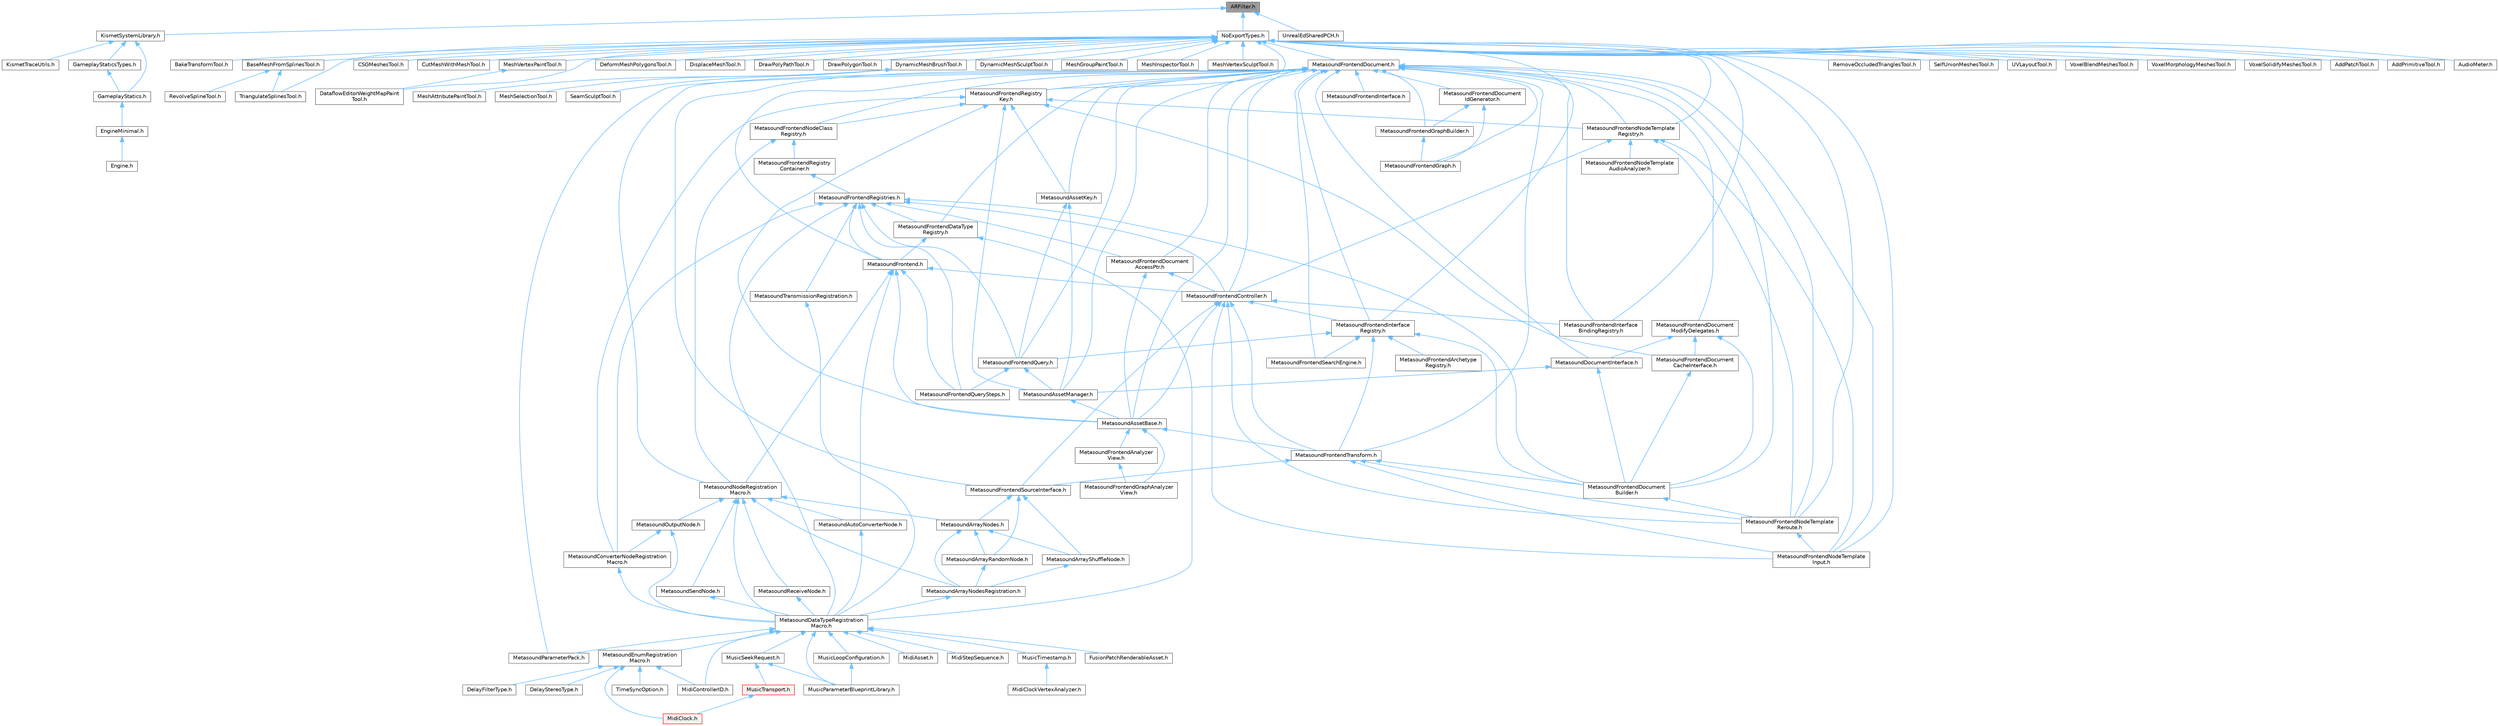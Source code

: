 digraph "ARFilter.h"
{
 // INTERACTIVE_SVG=YES
 // LATEX_PDF_SIZE
  bgcolor="transparent";
  edge [fontname=Helvetica,fontsize=10,labelfontname=Helvetica,labelfontsize=10];
  node [fontname=Helvetica,fontsize=10,shape=box,height=0.2,width=0.4];
  Node1 [id="Node000001",label="ARFilter.h",height=0.2,width=0.4,color="gray40", fillcolor="grey60", style="filled", fontcolor="black",tooltip=" "];
  Node1 -> Node2 [id="edge1_Node000001_Node000002",dir="back",color="steelblue1",style="solid",tooltip=" "];
  Node2 [id="Node000002",label="KismetSystemLibrary.h",height=0.2,width=0.4,color="grey40", fillcolor="white", style="filled",URL="$da/d0f/KismetSystemLibrary_8h.html",tooltip=" "];
  Node2 -> Node3 [id="edge2_Node000002_Node000003",dir="back",color="steelblue1",style="solid",tooltip=" "];
  Node3 [id="Node000003",label="GameplayStatics.h",height=0.2,width=0.4,color="grey40", fillcolor="white", style="filled",URL="$d9/dc8/GameplayStatics_8h.html",tooltip=" "];
  Node3 -> Node4 [id="edge3_Node000003_Node000004",dir="back",color="steelblue1",style="solid",tooltip=" "];
  Node4 [id="Node000004",label="EngineMinimal.h",height=0.2,width=0.4,color="grey40", fillcolor="white", style="filled",URL="$d0/d2c/EngineMinimal_8h.html",tooltip=" "];
  Node4 -> Node5 [id="edge4_Node000004_Node000005",dir="back",color="steelblue1",style="solid",tooltip=" "];
  Node5 [id="Node000005",label="Engine.h",height=0.2,width=0.4,color="grey40", fillcolor="white", style="filled",URL="$d1/d34/Public_2Engine_8h.html",tooltip=" "];
  Node2 -> Node6 [id="edge5_Node000002_Node000006",dir="back",color="steelblue1",style="solid",tooltip=" "];
  Node6 [id="Node000006",label="GameplayStaticsTypes.h",height=0.2,width=0.4,color="grey40", fillcolor="white", style="filled",URL="$da/d17/GameplayStaticsTypes_8h.html",tooltip=" "];
  Node6 -> Node3 [id="edge6_Node000006_Node000003",dir="back",color="steelblue1",style="solid",tooltip=" "];
  Node2 -> Node7 [id="edge7_Node000002_Node000007",dir="back",color="steelblue1",style="solid",tooltip=" "];
  Node7 [id="Node000007",label="KismetTraceUtils.h",height=0.2,width=0.4,color="grey40", fillcolor="white", style="filled",URL="$d6/d3a/KismetTraceUtils_8h.html",tooltip=" "];
  Node1 -> Node8 [id="edge8_Node000001_Node000008",dir="back",color="steelblue1",style="solid",tooltip=" "];
  Node8 [id="Node000008",label="NoExportTypes.h",height=0.2,width=0.4,color="grey40", fillcolor="white", style="filled",URL="$d3/d21/NoExportTypes_8h.html",tooltip=" "];
  Node8 -> Node9 [id="edge9_Node000008_Node000009",dir="back",color="steelblue1",style="solid",tooltip=" "];
  Node9 [id="Node000009",label="AddPatchTool.h",height=0.2,width=0.4,color="grey40", fillcolor="white", style="filled",URL="$d5/deb/AddPatchTool_8h.html",tooltip=" "];
  Node8 -> Node10 [id="edge10_Node000008_Node000010",dir="back",color="steelblue1",style="solid",tooltip=" "];
  Node10 [id="Node000010",label="AddPrimitiveTool.h",height=0.2,width=0.4,color="grey40", fillcolor="white", style="filled",URL="$d5/dbf/AddPrimitiveTool_8h.html",tooltip=" "];
  Node8 -> Node11 [id="edge11_Node000008_Node000011",dir="back",color="steelblue1",style="solid",tooltip=" "];
  Node11 [id="Node000011",label="AudioMeter.h",height=0.2,width=0.4,color="grey40", fillcolor="white", style="filled",URL="$de/db0/AudioMeter_8h.html",tooltip=" "];
  Node8 -> Node12 [id="edge12_Node000008_Node000012",dir="back",color="steelblue1",style="solid",tooltip=" "];
  Node12 [id="Node000012",label="BakeTransformTool.h",height=0.2,width=0.4,color="grey40", fillcolor="white", style="filled",URL="$dc/d39/BakeTransformTool_8h.html",tooltip=" "];
  Node8 -> Node13 [id="edge13_Node000008_Node000013",dir="back",color="steelblue1",style="solid",tooltip=" "];
  Node13 [id="Node000013",label="BaseMeshFromSplinesTool.h",height=0.2,width=0.4,color="grey40", fillcolor="white", style="filled",URL="$da/d31/BaseMeshFromSplinesTool_8h.html",tooltip=" "];
  Node13 -> Node14 [id="edge14_Node000013_Node000014",dir="back",color="steelblue1",style="solid",tooltip=" "];
  Node14 [id="Node000014",label="RevolveSplineTool.h",height=0.2,width=0.4,color="grey40", fillcolor="white", style="filled",URL="$d3/d36/RevolveSplineTool_8h.html",tooltip=" "];
  Node13 -> Node15 [id="edge15_Node000013_Node000015",dir="back",color="steelblue1",style="solid",tooltip=" "];
  Node15 [id="Node000015",label="TriangulateSplinesTool.h",height=0.2,width=0.4,color="grey40", fillcolor="white", style="filled",URL="$d9/de6/TriangulateSplinesTool_8h.html",tooltip=" "];
  Node8 -> Node16 [id="edge16_Node000008_Node000016",dir="back",color="steelblue1",style="solid",tooltip=" "];
  Node16 [id="Node000016",label="CSGMeshesTool.h",height=0.2,width=0.4,color="grey40", fillcolor="white", style="filled",URL="$db/dd1/CSGMeshesTool_8h.html",tooltip=" "];
  Node8 -> Node17 [id="edge17_Node000008_Node000017",dir="back",color="steelblue1",style="solid",tooltip=" "];
  Node17 [id="Node000017",label="CutMeshWithMeshTool.h",height=0.2,width=0.4,color="grey40", fillcolor="white", style="filled",URL="$d2/d2c/CutMeshWithMeshTool_8h.html",tooltip=" "];
  Node8 -> Node18 [id="edge18_Node000008_Node000018",dir="back",color="steelblue1",style="solid",tooltip=" "];
  Node18 [id="Node000018",label="DataflowEditorWeightMapPaint\lTool.h",height=0.2,width=0.4,color="grey40", fillcolor="white", style="filled",URL="$db/d46/DataflowEditorWeightMapPaintTool_8h.html",tooltip=" "];
  Node8 -> Node19 [id="edge19_Node000008_Node000019",dir="back",color="steelblue1",style="solid",tooltip=" "];
  Node19 [id="Node000019",label="DeformMeshPolygonsTool.h",height=0.2,width=0.4,color="grey40", fillcolor="white", style="filled",URL="$db/d72/DeformMeshPolygonsTool_8h.html",tooltip=" "];
  Node8 -> Node20 [id="edge20_Node000008_Node000020",dir="back",color="steelblue1",style="solid",tooltip=" "];
  Node20 [id="Node000020",label="DisplaceMeshTool.h",height=0.2,width=0.4,color="grey40", fillcolor="white", style="filled",URL="$da/d28/DisplaceMeshTool_8h.html",tooltip=" "];
  Node8 -> Node21 [id="edge21_Node000008_Node000021",dir="back",color="steelblue1",style="solid",tooltip=" "];
  Node21 [id="Node000021",label="DrawPolyPathTool.h",height=0.2,width=0.4,color="grey40", fillcolor="white", style="filled",URL="$dc/d3e/DrawPolyPathTool_8h.html",tooltip=" "];
  Node8 -> Node22 [id="edge22_Node000008_Node000022",dir="back",color="steelblue1",style="solid",tooltip=" "];
  Node22 [id="Node000022",label="DrawPolygonTool.h",height=0.2,width=0.4,color="grey40", fillcolor="white", style="filled",URL="$d0/d15/DrawPolygonTool_8h.html",tooltip=" "];
  Node8 -> Node23 [id="edge23_Node000008_Node000023",dir="back",color="steelblue1",style="solid",tooltip=" "];
  Node23 [id="Node000023",label="DynamicMeshBrushTool.h",height=0.2,width=0.4,color="grey40", fillcolor="white", style="filled",URL="$da/d04/DynamicMeshBrushTool_8h.html",tooltip=" "];
  Node23 -> Node24 [id="edge24_Node000023_Node000024",dir="back",color="steelblue1",style="solid",tooltip=" "];
  Node24 [id="Node000024",label="MeshAttributePaintTool.h",height=0.2,width=0.4,color="grey40", fillcolor="white", style="filled",URL="$d3/d29/MeshAttributePaintTool_8h.html",tooltip=" "];
  Node23 -> Node25 [id="edge25_Node000023_Node000025",dir="back",color="steelblue1",style="solid",tooltip=" "];
  Node25 [id="Node000025",label="MeshSelectionTool.h",height=0.2,width=0.4,color="grey40", fillcolor="white", style="filled",URL="$d8/d80/MeshSelectionTool_8h.html",tooltip=" "];
  Node23 -> Node26 [id="edge26_Node000023_Node000026",dir="back",color="steelblue1",style="solid",tooltip=" "];
  Node26 [id="Node000026",label="SeamSculptTool.h",height=0.2,width=0.4,color="grey40", fillcolor="white", style="filled",URL="$d1/d31/SeamSculptTool_8h.html",tooltip=" "];
  Node8 -> Node27 [id="edge27_Node000008_Node000027",dir="back",color="steelblue1",style="solid",tooltip=" "];
  Node27 [id="Node000027",label="DynamicMeshSculptTool.h",height=0.2,width=0.4,color="grey40", fillcolor="white", style="filled",URL="$d6/d16/DynamicMeshSculptTool_8h.html",tooltip=" "];
  Node8 -> Node28 [id="edge28_Node000008_Node000028",dir="back",color="steelblue1",style="solid",tooltip=" "];
  Node28 [id="Node000028",label="MeshGroupPaintTool.h",height=0.2,width=0.4,color="grey40", fillcolor="white", style="filled",URL="$dd/d04/MeshGroupPaintTool_8h.html",tooltip=" "];
  Node8 -> Node29 [id="edge29_Node000008_Node000029",dir="back",color="steelblue1",style="solid",tooltip=" "];
  Node29 [id="Node000029",label="MeshInspectorTool.h",height=0.2,width=0.4,color="grey40", fillcolor="white", style="filled",URL="$de/da1/MeshInspectorTool_8h.html",tooltip=" "];
  Node8 -> Node30 [id="edge30_Node000008_Node000030",dir="back",color="steelblue1",style="solid",tooltip=" "];
  Node30 [id="Node000030",label="MeshVertexPaintTool.h",height=0.2,width=0.4,color="grey40", fillcolor="white", style="filled",URL="$db/d74/MeshVertexPaintTool_8h.html",tooltip=" "];
  Node30 -> Node18 [id="edge31_Node000030_Node000018",dir="back",color="steelblue1",style="solid",tooltip=" "];
  Node8 -> Node31 [id="edge32_Node000008_Node000031",dir="back",color="steelblue1",style="solid",tooltip=" "];
  Node31 [id="Node000031",label="MeshVertexSculptTool.h",height=0.2,width=0.4,color="grey40", fillcolor="white", style="filled",URL="$dc/da6/MeshVertexSculptTool_8h.html",tooltip=" "];
  Node8 -> Node32 [id="edge33_Node000008_Node000032",dir="back",color="steelblue1",style="solid",tooltip=" "];
  Node32 [id="Node000032",label="MetasoundFrontendDocument.h",height=0.2,width=0.4,color="grey40", fillcolor="white", style="filled",URL="$d2/de7/MetasoundFrontendDocument_8h.html",tooltip=" "];
  Node32 -> Node33 [id="edge34_Node000032_Node000033",dir="back",color="steelblue1",style="solid",tooltip=" "];
  Node33 [id="Node000033",label="MetasoundAssetBase.h",height=0.2,width=0.4,color="grey40", fillcolor="white", style="filled",URL="$d5/d81/MetasoundAssetBase_8h.html",tooltip=" "];
  Node33 -> Node34 [id="edge35_Node000033_Node000034",dir="back",color="steelblue1",style="solid",tooltip=" "];
  Node34 [id="Node000034",label="MetasoundFrontendAnalyzer\lView.h",height=0.2,width=0.4,color="grey40", fillcolor="white", style="filled",URL="$d0/d5e/MetasoundFrontendAnalyzerView_8h.html",tooltip=" "];
  Node34 -> Node35 [id="edge36_Node000034_Node000035",dir="back",color="steelblue1",style="solid",tooltip=" "];
  Node35 [id="Node000035",label="MetasoundFrontendGraphAnalyzer\lView.h",height=0.2,width=0.4,color="grey40", fillcolor="white", style="filled",URL="$d6/dd1/MetasoundFrontendGraphAnalyzerView_8h.html",tooltip=" "];
  Node33 -> Node35 [id="edge37_Node000033_Node000035",dir="back",color="steelblue1",style="solid",tooltip=" "];
  Node33 -> Node36 [id="edge38_Node000033_Node000036",dir="back",color="steelblue1",style="solid",tooltip=" "];
  Node36 [id="Node000036",label="MetasoundFrontendTransform.h",height=0.2,width=0.4,color="grey40", fillcolor="white", style="filled",URL="$dc/d48/MetasoundFrontendTransform_8h.html",tooltip=" "];
  Node36 -> Node37 [id="edge39_Node000036_Node000037",dir="back",color="steelblue1",style="solid",tooltip=" "];
  Node37 [id="Node000037",label="MetasoundFrontendDocument\lBuilder.h",height=0.2,width=0.4,color="grey40", fillcolor="white", style="filled",URL="$da/dfa/MetasoundFrontendDocumentBuilder_8h.html",tooltip=" "];
  Node37 -> Node38 [id="edge40_Node000037_Node000038",dir="back",color="steelblue1",style="solid",tooltip=" "];
  Node38 [id="Node000038",label="MetasoundFrontendNodeTemplate\lReroute.h",height=0.2,width=0.4,color="grey40", fillcolor="white", style="filled",URL="$d7/d33/MetasoundFrontendNodeTemplateReroute_8h.html",tooltip=" "];
  Node38 -> Node39 [id="edge41_Node000038_Node000039",dir="back",color="steelblue1",style="solid",tooltip=" "];
  Node39 [id="Node000039",label="MetasoundFrontendNodeTemplate\lInput.h",height=0.2,width=0.4,color="grey40", fillcolor="white", style="filled",URL="$d6/d69/MetasoundFrontendNodeTemplateInput_8h.html",tooltip=" "];
  Node36 -> Node39 [id="edge42_Node000036_Node000039",dir="back",color="steelblue1",style="solid",tooltip=" "];
  Node36 -> Node38 [id="edge43_Node000036_Node000038",dir="back",color="steelblue1",style="solid",tooltip=" "];
  Node36 -> Node40 [id="edge44_Node000036_Node000040",dir="back",color="steelblue1",style="solid",tooltip=" "];
  Node40 [id="Node000040",label="MetasoundFrontendSourceInterface.h",height=0.2,width=0.4,color="grey40", fillcolor="white", style="filled",URL="$de/db5/MetasoundFrontendSourceInterface_8h.html",tooltip=" "];
  Node40 -> Node41 [id="edge45_Node000040_Node000041",dir="back",color="steelblue1",style="solid",tooltip=" "];
  Node41 [id="Node000041",label="MetasoundArrayNodes.h",height=0.2,width=0.4,color="grey40", fillcolor="white", style="filled",URL="$de/d05/MetasoundArrayNodes_8h.html",tooltip=" "];
  Node41 -> Node42 [id="edge46_Node000041_Node000042",dir="back",color="steelblue1",style="solid",tooltip=" "];
  Node42 [id="Node000042",label="MetasoundArrayNodesRegistration.h",height=0.2,width=0.4,color="grey40", fillcolor="white", style="filled",URL="$d2/d35/MetasoundArrayNodesRegistration_8h.html",tooltip=" "];
  Node42 -> Node43 [id="edge47_Node000042_Node000043",dir="back",color="steelblue1",style="solid",tooltip=" "];
  Node43 [id="Node000043",label="MetasoundDataTypeRegistration\lMacro.h",height=0.2,width=0.4,color="grey40", fillcolor="white", style="filled",URL="$d1/d2b/MetasoundDataTypeRegistrationMacro_8h.html",tooltip=" "];
  Node43 -> Node44 [id="edge48_Node000043_Node000044",dir="back",color="steelblue1",style="solid",tooltip=" "];
  Node44 [id="Node000044",label="FusionPatchRenderableAsset.h",height=0.2,width=0.4,color="grey40", fillcolor="white", style="filled",URL="$d0/dd5/FusionPatchRenderableAsset_8h.html",tooltip=" "];
  Node43 -> Node45 [id="edge49_Node000043_Node000045",dir="back",color="steelblue1",style="solid",tooltip=" "];
  Node45 [id="Node000045",label="MetasoundEnumRegistration\lMacro.h",height=0.2,width=0.4,color="grey40", fillcolor="white", style="filled",URL="$dd/da6/MetasoundEnumRegistrationMacro_8h.html",tooltip=" "];
  Node45 -> Node46 [id="edge50_Node000045_Node000046",dir="back",color="steelblue1",style="solid",tooltip=" "];
  Node46 [id="Node000046",label="DelayFilterType.h",height=0.2,width=0.4,color="grey40", fillcolor="white", style="filled",URL="$da/d13/DelayFilterType_8h.html",tooltip=" "];
  Node45 -> Node47 [id="edge51_Node000045_Node000047",dir="back",color="steelblue1",style="solid",tooltip=" "];
  Node47 [id="Node000047",label="DelayStereoType.h",height=0.2,width=0.4,color="grey40", fillcolor="white", style="filled",URL="$d4/db3/DelayStereoType_8h.html",tooltip=" "];
  Node45 -> Node48 [id="edge52_Node000045_Node000048",dir="back",color="steelblue1",style="solid",tooltip=" "];
  Node48 [id="Node000048",label="MidiClock.h",height=0.2,width=0.4,color="red", fillcolor="#FFF0F0", style="filled",URL="$df/d88/MidiClock_8h.html",tooltip=" "];
  Node45 -> Node57 [id="edge53_Node000045_Node000057",dir="back",color="steelblue1",style="solid",tooltip=" "];
  Node57 [id="Node000057",label="MidiControllerID.h",height=0.2,width=0.4,color="grey40", fillcolor="white", style="filled",URL="$d0/d53/MidiControllerID_8h.html",tooltip=" "];
  Node45 -> Node58 [id="edge54_Node000045_Node000058",dir="back",color="steelblue1",style="solid",tooltip=" "];
  Node58 [id="Node000058",label="TimeSyncOption.h",height=0.2,width=0.4,color="grey40", fillcolor="white", style="filled",URL="$d4/dc5/HarmonixMetasound_2Public_2HarmonixMetasound_2DataTypes_2TimeSyncOption_8h.html",tooltip=" "];
  Node43 -> Node59 [id="edge55_Node000043_Node000059",dir="back",color="steelblue1",style="solid",tooltip=" "];
  Node59 [id="Node000059",label="MetasoundParameterPack.h",height=0.2,width=0.4,color="grey40", fillcolor="white", style="filled",URL="$d8/d84/MetasoundParameterPack_8h.html",tooltip=" "];
  Node43 -> Node60 [id="edge56_Node000043_Node000060",dir="back",color="steelblue1",style="solid",tooltip=" "];
  Node60 [id="Node000060",label="MidiAsset.h",height=0.2,width=0.4,color="grey40", fillcolor="white", style="filled",URL="$da/d6b/MidiAsset_8h.html",tooltip=" "];
  Node43 -> Node57 [id="edge57_Node000043_Node000057",dir="back",color="steelblue1",style="solid",tooltip=" "];
  Node43 -> Node61 [id="edge58_Node000043_Node000061",dir="back",color="steelblue1",style="solid",tooltip=" "];
  Node61 [id="Node000061",label="MidiStepSequence.h",height=0.2,width=0.4,color="grey40", fillcolor="white", style="filled",URL="$de/dbc/MidiStepSequence_8h.html",tooltip=" "];
  Node43 -> Node62 [id="edge59_Node000043_Node000062",dir="back",color="steelblue1",style="solid",tooltip=" "];
  Node62 [id="Node000062",label="MusicLoopConfiguration.h",height=0.2,width=0.4,color="grey40", fillcolor="white", style="filled",URL="$de/d33/MusicLoopConfiguration_8h.html",tooltip=" "];
  Node62 -> Node63 [id="edge60_Node000062_Node000063",dir="back",color="steelblue1",style="solid",tooltip=" "];
  Node63 [id="Node000063",label="MusicParameterBlueprintLibrary.h",height=0.2,width=0.4,color="grey40", fillcolor="white", style="filled",URL="$d0/d2e/MusicParameterBlueprintLibrary_8h.html",tooltip=" "];
  Node43 -> Node63 [id="edge61_Node000043_Node000063",dir="back",color="steelblue1",style="solid",tooltip=" "];
  Node43 -> Node64 [id="edge62_Node000043_Node000064",dir="back",color="steelblue1",style="solid",tooltip=" "];
  Node64 [id="Node000064",label="MusicSeekRequest.h",height=0.2,width=0.4,color="grey40", fillcolor="white", style="filled",URL="$d0/d38/MusicSeekRequest_8h.html",tooltip=" "];
  Node64 -> Node63 [id="edge63_Node000064_Node000063",dir="back",color="steelblue1",style="solid",tooltip=" "];
  Node64 -> Node65 [id="edge64_Node000064_Node000065",dir="back",color="steelblue1",style="solid",tooltip=" "];
  Node65 [id="Node000065",label="MusicTransport.h",height=0.2,width=0.4,color="red", fillcolor="#FFF0F0", style="filled",URL="$d2/d3d/MusicTransport_8h.html",tooltip=" "];
  Node65 -> Node48 [id="edge65_Node000065_Node000048",dir="back",color="steelblue1",style="solid",tooltip=" "];
  Node43 -> Node71 [id="edge66_Node000043_Node000071",dir="back",color="steelblue1",style="solid",tooltip=" "];
  Node71 [id="Node000071",label="MusicTimestamp.h",height=0.2,width=0.4,color="grey40", fillcolor="white", style="filled",URL="$dc/d8f/MusicTimestamp_8h.html",tooltip=" "];
  Node71 -> Node72 [id="edge67_Node000071_Node000072",dir="back",color="steelblue1",style="solid",tooltip=" "];
  Node72 [id="Node000072",label="MidiClockVertexAnalyzer.h",height=0.2,width=0.4,color="grey40", fillcolor="white", style="filled",URL="$d5/dfa/MidiClockVertexAnalyzer_8h.html",tooltip=" "];
  Node41 -> Node73 [id="edge68_Node000041_Node000073",dir="back",color="steelblue1",style="solid",tooltip=" "];
  Node73 [id="Node000073",label="MetasoundArrayRandomNode.h",height=0.2,width=0.4,color="grey40", fillcolor="white", style="filled",URL="$d3/d94/MetasoundArrayRandomNode_8h.html",tooltip=" "];
  Node73 -> Node42 [id="edge69_Node000073_Node000042",dir="back",color="steelblue1",style="solid",tooltip=" "];
  Node41 -> Node74 [id="edge70_Node000041_Node000074",dir="back",color="steelblue1",style="solid",tooltip=" "];
  Node74 [id="Node000074",label="MetasoundArrayShuffleNode.h",height=0.2,width=0.4,color="grey40", fillcolor="white", style="filled",URL="$db/dcb/MetasoundArrayShuffleNode_8h.html",tooltip=" "];
  Node74 -> Node42 [id="edge71_Node000074_Node000042",dir="back",color="steelblue1",style="solid",tooltip=" "];
  Node40 -> Node73 [id="edge72_Node000040_Node000073",dir="back",color="steelblue1",style="solid",tooltip=" "];
  Node40 -> Node74 [id="edge73_Node000040_Node000074",dir="back",color="steelblue1",style="solid",tooltip=" "];
  Node32 -> Node75 [id="edge74_Node000032_Node000075",dir="back",color="steelblue1",style="solid",tooltip=" "];
  Node75 [id="Node000075",label="MetasoundAssetKey.h",height=0.2,width=0.4,color="grey40", fillcolor="white", style="filled",URL="$d9/d63/MetasoundAssetKey_8h.html",tooltip=" "];
  Node75 -> Node76 [id="edge75_Node000075_Node000076",dir="back",color="steelblue1",style="solid",tooltip=" "];
  Node76 [id="Node000076",label="MetasoundAssetManager.h",height=0.2,width=0.4,color="grey40", fillcolor="white", style="filled",URL="$dd/da3/MetasoundAssetManager_8h.html",tooltip=" "];
  Node76 -> Node33 [id="edge76_Node000076_Node000033",dir="back",color="steelblue1",style="solid",tooltip=" "];
  Node75 -> Node77 [id="edge77_Node000075_Node000077",dir="back",color="steelblue1",style="solid",tooltip=" "];
  Node77 [id="Node000077",label="MetasoundFrontendQuery.h",height=0.2,width=0.4,color="grey40", fillcolor="white", style="filled",URL="$d6/dba/MetasoundFrontendQuery_8h.html",tooltip=" "];
  Node77 -> Node76 [id="edge78_Node000077_Node000076",dir="back",color="steelblue1",style="solid",tooltip=" "];
  Node77 -> Node78 [id="edge79_Node000077_Node000078",dir="back",color="steelblue1",style="solid",tooltip=" "];
  Node78 [id="Node000078",label="MetasoundFrontendQuerySteps.h",height=0.2,width=0.4,color="grey40", fillcolor="white", style="filled",URL="$d1/d63/MetasoundFrontendQuerySteps_8h.html",tooltip=" "];
  Node32 -> Node76 [id="edge80_Node000032_Node000076",dir="back",color="steelblue1",style="solid",tooltip=" "];
  Node32 -> Node79 [id="edge81_Node000032_Node000079",dir="back",color="steelblue1",style="solid",tooltip=" "];
  Node79 [id="Node000079",label="MetasoundDocumentInterface.h",height=0.2,width=0.4,color="grey40", fillcolor="white", style="filled",URL="$dd/dfb/MetasoundDocumentInterface_8h.html",tooltip=" "];
  Node79 -> Node76 [id="edge82_Node000079_Node000076",dir="back",color="steelblue1",style="solid",tooltip=" "];
  Node79 -> Node37 [id="edge83_Node000079_Node000037",dir="back",color="steelblue1",style="solid",tooltip=" "];
  Node32 -> Node80 [id="edge84_Node000032_Node000080",dir="back",color="steelblue1",style="solid",tooltip=" "];
  Node80 [id="Node000080",label="MetasoundFrontend.h",height=0.2,width=0.4,color="grey40", fillcolor="white", style="filled",URL="$d4/d31/MetasoundFrontend_8h.html",tooltip=" "];
  Node80 -> Node33 [id="edge85_Node000080_Node000033",dir="back",color="steelblue1",style="solid",tooltip=" "];
  Node80 -> Node81 [id="edge86_Node000080_Node000081",dir="back",color="steelblue1",style="solid",tooltip=" "];
  Node81 [id="Node000081",label="MetasoundAutoConverterNode.h",height=0.2,width=0.4,color="grey40", fillcolor="white", style="filled",URL="$de/d7e/MetasoundAutoConverterNode_8h.html",tooltip=" "];
  Node81 -> Node43 [id="edge87_Node000081_Node000043",dir="back",color="steelblue1",style="solid",tooltip=" "];
  Node80 -> Node82 [id="edge88_Node000080_Node000082",dir="back",color="steelblue1",style="solid",tooltip=" "];
  Node82 [id="Node000082",label="MetasoundFrontendController.h",height=0.2,width=0.4,color="grey40", fillcolor="white", style="filled",URL="$d0/d64/MetasoundFrontendController_8h.html",tooltip=" "];
  Node82 -> Node33 [id="edge89_Node000082_Node000033",dir="back",color="steelblue1",style="solid",tooltip=" "];
  Node82 -> Node83 [id="edge90_Node000082_Node000083",dir="back",color="steelblue1",style="solid",tooltip=" "];
  Node83 [id="Node000083",label="MetasoundFrontendInterface\lBindingRegistry.h",height=0.2,width=0.4,color="grey40", fillcolor="white", style="filled",URL="$da/de4/MetasoundFrontendInterfaceBindingRegistry_8h.html",tooltip=" "];
  Node82 -> Node84 [id="edge91_Node000082_Node000084",dir="back",color="steelblue1",style="solid",tooltip=" "];
  Node84 [id="Node000084",label="MetasoundFrontendInterface\lRegistry.h",height=0.2,width=0.4,color="grey40", fillcolor="white", style="filled",URL="$d7/d91/MetasoundFrontendInterfaceRegistry_8h.html",tooltip=" "];
  Node84 -> Node85 [id="edge92_Node000084_Node000085",dir="back",color="steelblue1",style="solid",tooltip=" "];
  Node85 [id="Node000085",label="MetasoundFrontendArchetype\lRegistry.h",height=0.2,width=0.4,color="grey40", fillcolor="white", style="filled",URL="$db/d0e/MetasoundFrontendArchetypeRegistry_8h.html",tooltip=" "];
  Node84 -> Node37 [id="edge93_Node000084_Node000037",dir="back",color="steelblue1",style="solid",tooltip=" "];
  Node84 -> Node77 [id="edge94_Node000084_Node000077",dir="back",color="steelblue1",style="solid",tooltip=" "];
  Node84 -> Node86 [id="edge95_Node000084_Node000086",dir="back",color="steelblue1",style="solid",tooltip=" "];
  Node86 [id="Node000086",label="MetasoundFrontendSearchEngine.h",height=0.2,width=0.4,color="grey40", fillcolor="white", style="filled",URL="$d3/de8/MetasoundFrontendSearchEngine_8h.html",tooltip=" "];
  Node84 -> Node36 [id="edge96_Node000084_Node000036",dir="back",color="steelblue1",style="solid",tooltip=" "];
  Node82 -> Node39 [id="edge97_Node000082_Node000039",dir="back",color="steelblue1",style="solid",tooltip=" "];
  Node82 -> Node38 [id="edge98_Node000082_Node000038",dir="back",color="steelblue1",style="solid",tooltip=" "];
  Node82 -> Node40 [id="edge99_Node000082_Node000040",dir="back",color="steelblue1",style="solid",tooltip=" "];
  Node82 -> Node36 [id="edge100_Node000082_Node000036",dir="back",color="steelblue1",style="solid",tooltip=" "];
  Node80 -> Node78 [id="edge101_Node000080_Node000078",dir="back",color="steelblue1",style="solid",tooltip=" "];
  Node80 -> Node87 [id="edge102_Node000080_Node000087",dir="back",color="steelblue1",style="solid",tooltip=" "];
  Node87 [id="Node000087",label="MetasoundNodeRegistration\lMacro.h",height=0.2,width=0.4,color="grey40", fillcolor="white", style="filled",URL="$d3/d0b/MetasoundNodeRegistrationMacro_8h.html",tooltip=" "];
  Node87 -> Node41 [id="edge103_Node000087_Node000041",dir="back",color="steelblue1",style="solid",tooltip=" "];
  Node87 -> Node42 [id="edge104_Node000087_Node000042",dir="back",color="steelblue1",style="solid",tooltip=" "];
  Node87 -> Node81 [id="edge105_Node000087_Node000081",dir="back",color="steelblue1",style="solid",tooltip=" "];
  Node87 -> Node43 [id="edge106_Node000087_Node000043",dir="back",color="steelblue1",style="solid",tooltip=" "];
  Node87 -> Node88 [id="edge107_Node000087_Node000088",dir="back",color="steelblue1",style="solid",tooltip=" "];
  Node88 [id="Node000088",label="MetasoundOutputNode.h",height=0.2,width=0.4,color="grey40", fillcolor="white", style="filled",URL="$d5/d06/MetasoundOutputNode_8h.html",tooltip=" "];
  Node88 -> Node89 [id="edge108_Node000088_Node000089",dir="back",color="steelblue1",style="solid",tooltip=" "];
  Node89 [id="Node000089",label="MetasoundConverterNodeRegistration\lMacro.h",height=0.2,width=0.4,color="grey40", fillcolor="white", style="filled",URL="$d1/de5/MetasoundConverterNodeRegistrationMacro_8h.html",tooltip=" "];
  Node89 -> Node43 [id="edge109_Node000089_Node000043",dir="back",color="steelblue1",style="solid",tooltip=" "];
  Node88 -> Node43 [id="edge110_Node000088_Node000043",dir="back",color="steelblue1",style="solid",tooltip=" "];
  Node87 -> Node90 [id="edge111_Node000087_Node000090",dir="back",color="steelblue1",style="solid",tooltip=" "];
  Node90 [id="Node000090",label="MetasoundReceiveNode.h",height=0.2,width=0.4,color="grey40", fillcolor="white", style="filled",URL="$d3/d08/MetasoundReceiveNode_8h.html",tooltip=" "];
  Node90 -> Node43 [id="edge112_Node000090_Node000043",dir="back",color="steelblue1",style="solid",tooltip=" "];
  Node87 -> Node91 [id="edge113_Node000087_Node000091",dir="back",color="steelblue1",style="solid",tooltip=" "];
  Node91 [id="Node000091",label="MetasoundSendNode.h",height=0.2,width=0.4,color="grey40", fillcolor="white", style="filled",URL="$dc/dca/MetasoundSendNode_8h.html",tooltip=" "];
  Node91 -> Node43 [id="edge114_Node000091_Node000043",dir="back",color="steelblue1",style="solid",tooltip=" "];
  Node32 -> Node82 [id="edge115_Node000032_Node000082",dir="back",color="steelblue1",style="solid",tooltip=" "];
  Node32 -> Node92 [id="edge116_Node000032_Node000092",dir="back",color="steelblue1",style="solid",tooltip=" "];
  Node92 [id="Node000092",label="MetasoundFrontendDataType\lRegistry.h",height=0.2,width=0.4,color="grey40", fillcolor="white", style="filled",URL="$d3/d48/MetasoundFrontendDataTypeRegistry_8h.html",tooltip=" "];
  Node92 -> Node43 [id="edge117_Node000092_Node000043",dir="back",color="steelblue1",style="solid",tooltip=" "];
  Node92 -> Node80 [id="edge118_Node000092_Node000080",dir="back",color="steelblue1",style="solid",tooltip=" "];
  Node32 -> Node93 [id="edge119_Node000032_Node000093",dir="back",color="steelblue1",style="solid",tooltip=" "];
  Node93 [id="Node000093",label="MetasoundFrontendDocument\lAccessPtr.h",height=0.2,width=0.4,color="grey40", fillcolor="white", style="filled",URL="$d6/daa/MetasoundFrontendDocumentAccessPtr_8h.html",tooltip=" "];
  Node93 -> Node33 [id="edge120_Node000093_Node000033",dir="back",color="steelblue1",style="solid",tooltip=" "];
  Node93 -> Node82 [id="edge121_Node000093_Node000082",dir="back",color="steelblue1",style="solid",tooltip=" "];
  Node32 -> Node37 [id="edge122_Node000032_Node000037",dir="back",color="steelblue1",style="solid",tooltip=" "];
  Node32 -> Node94 [id="edge123_Node000032_Node000094",dir="back",color="steelblue1",style="solid",tooltip=" "];
  Node94 [id="Node000094",label="MetasoundFrontendDocument\lIdGenerator.h",height=0.2,width=0.4,color="grey40", fillcolor="white", style="filled",URL="$dc/d7e/MetasoundFrontendDocumentIdGenerator_8h.html",tooltip=" "];
  Node94 -> Node95 [id="edge124_Node000094_Node000095",dir="back",color="steelblue1",style="solid",tooltip=" "];
  Node95 [id="Node000095",label="MetasoundFrontendGraph.h",height=0.2,width=0.4,color="grey40", fillcolor="white", style="filled",URL="$db/d4b/MetasoundFrontendGraph_8h.html",tooltip=" "];
  Node94 -> Node96 [id="edge125_Node000094_Node000096",dir="back",color="steelblue1",style="solid",tooltip=" "];
  Node96 [id="Node000096",label="MetasoundFrontendGraphBuilder.h",height=0.2,width=0.4,color="grey40", fillcolor="white", style="filled",URL="$d4/d98/MetasoundFrontendGraphBuilder_8h.html",tooltip=" "];
  Node96 -> Node95 [id="edge126_Node000096_Node000095",dir="back",color="steelblue1",style="solid",tooltip=" "];
  Node32 -> Node97 [id="edge127_Node000032_Node000097",dir="back",color="steelblue1",style="solid",tooltip=" "];
  Node97 [id="Node000097",label="MetasoundFrontendDocument\lModifyDelegates.h",height=0.2,width=0.4,color="grey40", fillcolor="white", style="filled",URL="$d8/dfc/MetasoundFrontendDocumentModifyDelegates_8h.html",tooltip=" "];
  Node97 -> Node79 [id="edge128_Node000097_Node000079",dir="back",color="steelblue1",style="solid",tooltip=" "];
  Node97 -> Node37 [id="edge129_Node000097_Node000037",dir="back",color="steelblue1",style="solid",tooltip=" "];
  Node97 -> Node98 [id="edge130_Node000097_Node000098",dir="back",color="steelblue1",style="solid",tooltip=" "];
  Node98 [id="Node000098",label="MetasoundFrontendDocument\lCacheInterface.h",height=0.2,width=0.4,color="grey40", fillcolor="white", style="filled",URL="$d9/d74/MetasoundFrontendDocumentCacheInterface_8h.html",tooltip=" "];
  Node98 -> Node37 [id="edge131_Node000098_Node000037",dir="back",color="steelblue1",style="solid",tooltip=" "];
  Node32 -> Node95 [id="edge132_Node000032_Node000095",dir="back",color="steelblue1",style="solid",tooltip=" "];
  Node32 -> Node96 [id="edge133_Node000032_Node000096",dir="back",color="steelblue1",style="solid",tooltip=" "];
  Node32 -> Node99 [id="edge134_Node000032_Node000099",dir="back",color="steelblue1",style="solid",tooltip=" "];
  Node99 [id="Node000099",label="MetasoundFrontendInterface.h",height=0.2,width=0.4,color="grey40", fillcolor="white", style="filled",URL="$df/d45/MetasoundFrontendInterface_8h.html",tooltip=" "];
  Node32 -> Node83 [id="edge135_Node000032_Node000083",dir="back",color="steelblue1",style="solid",tooltip=" "];
  Node32 -> Node84 [id="edge136_Node000032_Node000084",dir="back",color="steelblue1",style="solid",tooltip=" "];
  Node32 -> Node100 [id="edge137_Node000032_Node000100",dir="back",color="steelblue1",style="solid",tooltip=" "];
  Node100 [id="Node000100",label="MetasoundFrontendNodeClass\lRegistry.h",height=0.2,width=0.4,color="grey40", fillcolor="white", style="filled",URL="$d3/d29/MetasoundFrontendNodeClassRegistry_8h.html",tooltip=" "];
  Node100 -> Node101 [id="edge138_Node000100_Node000101",dir="back",color="steelblue1",style="solid",tooltip=" "];
  Node101 [id="Node000101",label="MetasoundFrontendRegistry\lContainer.h",height=0.2,width=0.4,color="grey40", fillcolor="white", style="filled",URL="$dd/d2f/MetasoundFrontendRegistryContainer_8h.html",tooltip=" "];
  Node101 -> Node102 [id="edge139_Node000101_Node000102",dir="back",color="steelblue1",style="solid",tooltip=" "];
  Node102 [id="Node000102",label="MetasoundFrontendRegistries.h",height=0.2,width=0.4,color="grey40", fillcolor="white", style="filled",URL="$db/d02/MetasoundFrontendRegistries_8h.html",tooltip=" "];
  Node102 -> Node89 [id="edge140_Node000102_Node000089",dir="back",color="steelblue1",style="solid",tooltip=" "];
  Node102 -> Node43 [id="edge141_Node000102_Node000043",dir="back",color="steelblue1",style="solid",tooltip=" "];
  Node102 -> Node80 [id="edge142_Node000102_Node000080",dir="back",color="steelblue1",style="solid",tooltip=" "];
  Node102 -> Node82 [id="edge143_Node000102_Node000082",dir="back",color="steelblue1",style="solid",tooltip=" "];
  Node102 -> Node92 [id="edge144_Node000102_Node000092",dir="back",color="steelblue1",style="solid",tooltip=" "];
  Node102 -> Node93 [id="edge145_Node000102_Node000093",dir="back",color="steelblue1",style="solid",tooltip=" "];
  Node102 -> Node37 [id="edge146_Node000102_Node000037",dir="back",color="steelblue1",style="solid",tooltip=" "];
  Node102 -> Node77 [id="edge147_Node000102_Node000077",dir="back",color="steelblue1",style="solid",tooltip=" "];
  Node102 -> Node78 [id="edge148_Node000102_Node000078",dir="back",color="steelblue1",style="solid",tooltip=" "];
  Node102 -> Node103 [id="edge149_Node000102_Node000103",dir="back",color="steelblue1",style="solid",tooltip=" "];
  Node103 [id="Node000103",label="MetasoundTransmissionRegistration.h",height=0.2,width=0.4,color="grey40", fillcolor="white", style="filled",URL="$d8/da5/MetasoundTransmissionRegistration_8h.html",tooltip=" "];
  Node103 -> Node43 [id="edge150_Node000103_Node000043",dir="back",color="steelblue1",style="solid",tooltip=" "];
  Node100 -> Node87 [id="edge151_Node000100_Node000087",dir="back",color="steelblue1",style="solid",tooltip=" "];
  Node32 -> Node39 [id="edge152_Node000032_Node000039",dir="back",color="steelblue1",style="solid",tooltip=" "];
  Node32 -> Node104 [id="edge153_Node000032_Node000104",dir="back",color="steelblue1",style="solid",tooltip=" "];
  Node104 [id="Node000104",label="MetasoundFrontendNodeTemplate\lRegistry.h",height=0.2,width=0.4,color="grey40", fillcolor="white", style="filled",URL="$d8/da9/MetasoundFrontendNodeTemplateRegistry_8h.html",tooltip=" "];
  Node104 -> Node82 [id="edge154_Node000104_Node000082",dir="back",color="steelblue1",style="solid",tooltip=" "];
  Node104 -> Node105 [id="edge155_Node000104_Node000105",dir="back",color="steelblue1",style="solid",tooltip=" "];
  Node105 [id="Node000105",label="MetasoundFrontendNodeTemplate\lAudioAnalyzer.h",height=0.2,width=0.4,color="grey40", fillcolor="white", style="filled",URL="$d7/dea/MetasoundFrontendNodeTemplateAudioAnalyzer_8h.html",tooltip=" "];
  Node104 -> Node39 [id="edge156_Node000104_Node000039",dir="back",color="steelblue1",style="solid",tooltip=" "];
  Node104 -> Node38 [id="edge157_Node000104_Node000038",dir="back",color="steelblue1",style="solid",tooltip=" "];
  Node32 -> Node38 [id="edge158_Node000032_Node000038",dir="back",color="steelblue1",style="solid",tooltip=" "];
  Node32 -> Node77 [id="edge159_Node000032_Node000077",dir="back",color="steelblue1",style="solid",tooltip=" "];
  Node32 -> Node106 [id="edge160_Node000032_Node000106",dir="back",color="steelblue1",style="solid",tooltip=" "];
  Node106 [id="Node000106",label="MetasoundFrontendRegistry\lKey.h",height=0.2,width=0.4,color="grey40", fillcolor="white", style="filled",URL="$d2/dfa/MetasoundFrontendRegistryKey_8h.html",tooltip=" "];
  Node106 -> Node33 [id="edge161_Node000106_Node000033",dir="back",color="steelblue1",style="solid",tooltip=" "];
  Node106 -> Node75 [id="edge162_Node000106_Node000075",dir="back",color="steelblue1",style="solid",tooltip=" "];
  Node106 -> Node76 [id="edge163_Node000106_Node000076",dir="back",color="steelblue1",style="solid",tooltip=" "];
  Node106 -> Node89 [id="edge164_Node000106_Node000089",dir="back",color="steelblue1",style="solid",tooltip=" "];
  Node106 -> Node98 [id="edge165_Node000106_Node000098",dir="back",color="steelblue1",style="solid",tooltip=" "];
  Node106 -> Node100 [id="edge166_Node000106_Node000100",dir="back",color="steelblue1",style="solid",tooltip=" "];
  Node106 -> Node104 [id="edge167_Node000106_Node000104",dir="back",color="steelblue1",style="solid",tooltip=" "];
  Node32 -> Node86 [id="edge168_Node000032_Node000086",dir="back",color="steelblue1",style="solid",tooltip=" "];
  Node32 -> Node40 [id="edge169_Node000032_Node000040",dir="back",color="steelblue1",style="solid",tooltip=" "];
  Node32 -> Node36 [id="edge170_Node000032_Node000036",dir="back",color="steelblue1",style="solid",tooltip=" "];
  Node32 -> Node87 [id="edge171_Node000032_Node000087",dir="back",color="steelblue1",style="solid",tooltip=" "];
  Node32 -> Node59 [id="edge172_Node000032_Node000059",dir="back",color="steelblue1",style="solid",tooltip=" "];
  Node8 -> Node83 [id="edge173_Node000008_Node000083",dir="back",color="steelblue1",style="solid",tooltip=" "];
  Node8 -> Node84 [id="edge174_Node000008_Node000084",dir="back",color="steelblue1",style="solid",tooltip=" "];
  Node8 -> Node39 [id="edge175_Node000008_Node000039",dir="back",color="steelblue1",style="solid",tooltip=" "];
  Node8 -> Node104 [id="edge176_Node000008_Node000104",dir="back",color="steelblue1",style="solid",tooltip=" "];
  Node8 -> Node38 [id="edge177_Node000008_Node000038",dir="back",color="steelblue1",style="solid",tooltip=" "];
  Node8 -> Node106 [id="edge178_Node000008_Node000106",dir="back",color="steelblue1",style="solid",tooltip=" "];
  Node8 -> Node107 [id="edge179_Node000008_Node000107",dir="back",color="steelblue1",style="solid",tooltip=" "];
  Node107 [id="Node000107",label="RemoveOccludedTrianglesTool.h",height=0.2,width=0.4,color="grey40", fillcolor="white", style="filled",URL="$d9/da1/RemoveOccludedTrianglesTool_8h.html",tooltip=" "];
  Node8 -> Node108 [id="edge180_Node000008_Node000108",dir="back",color="steelblue1",style="solid",tooltip=" "];
  Node108 [id="Node000108",label="SelfUnionMeshesTool.h",height=0.2,width=0.4,color="grey40", fillcolor="white", style="filled",URL="$dc/dad/SelfUnionMeshesTool_8h.html",tooltip=" "];
  Node8 -> Node15 [id="edge181_Node000008_Node000015",dir="back",color="steelblue1",style="solid",tooltip=" "];
  Node8 -> Node109 [id="edge182_Node000008_Node000109",dir="back",color="steelblue1",style="solid",tooltip=" "];
  Node109 [id="Node000109",label="UVLayoutTool.h",height=0.2,width=0.4,color="grey40", fillcolor="white", style="filled",URL="$d6/d89/UVLayoutTool_8h.html",tooltip=" "];
  Node8 -> Node110 [id="edge183_Node000008_Node000110",dir="back",color="steelblue1",style="solid",tooltip=" "];
  Node110 [id="Node000110",label="VoxelBlendMeshesTool.h",height=0.2,width=0.4,color="grey40", fillcolor="white", style="filled",URL="$da/d0e/VoxelBlendMeshesTool_8h.html",tooltip=" "];
  Node8 -> Node111 [id="edge184_Node000008_Node000111",dir="back",color="steelblue1",style="solid",tooltip=" "];
  Node111 [id="Node000111",label="VoxelMorphologyMeshesTool.h",height=0.2,width=0.4,color="grey40", fillcolor="white", style="filled",URL="$dc/d30/VoxelMorphologyMeshesTool_8h.html",tooltip=" "];
  Node8 -> Node112 [id="edge185_Node000008_Node000112",dir="back",color="steelblue1",style="solid",tooltip=" "];
  Node112 [id="Node000112",label="VoxelSolidifyMeshesTool.h",height=0.2,width=0.4,color="grey40", fillcolor="white", style="filled",URL="$de/da2/VoxelSolidifyMeshesTool_8h.html",tooltip=" "];
  Node1 -> Node113 [id="edge186_Node000001_Node000113",dir="back",color="steelblue1",style="solid",tooltip=" "];
  Node113 [id="Node000113",label="UnrealEdSharedPCH.h",height=0.2,width=0.4,color="grey40", fillcolor="white", style="filled",URL="$d1/de6/UnrealEdSharedPCH_8h.html",tooltip=" "];
}
